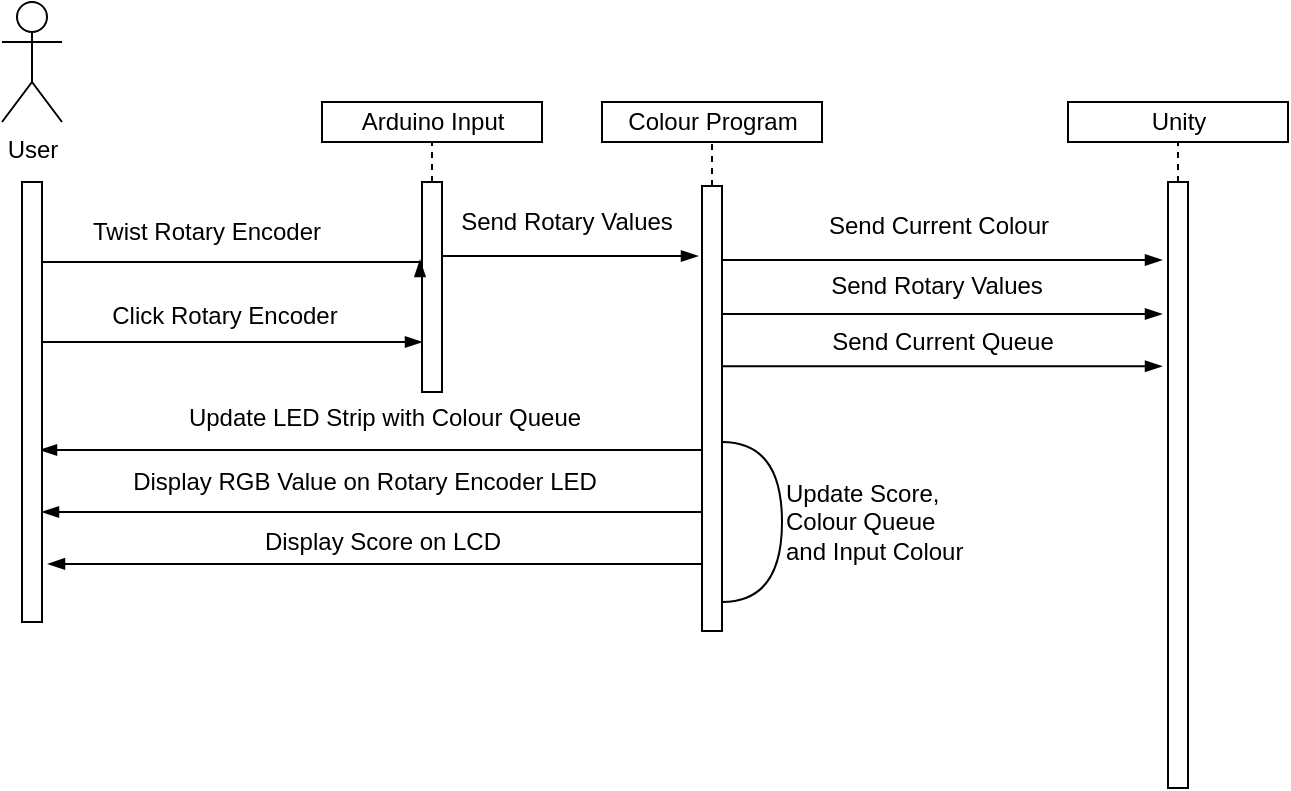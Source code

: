 <mxfile version="12.7.9" type="device"><diagram id="Z5L0HLbbtmU-lnncHl9o" name="Page-1"><mxGraphModel dx="1422" dy="791" grid="1" gridSize="10" guides="1" tooltips="1" connect="1" arrows="1" fold="1" page="1" pageScale="1" pageWidth="850" pageHeight="1100" math="0" shadow="0"><root><mxCell id="0"/><mxCell id="1" parent="0"/><mxCell id="gDPQwNbHxrvcyNHgEBSd-3" value="Colour Program" style="html=1;" vertex="1" parent="1"><mxGeometry x="370" y="60" width="110" height="20" as="geometry"/></mxCell><mxCell id="gDPQwNbHxrvcyNHgEBSd-5" value="Arduino Input" style="html=1;" vertex="1" parent="1"><mxGeometry x="230" y="60" width="110" height="20" as="geometry"/></mxCell><mxCell id="gDPQwNbHxrvcyNHgEBSd-6" value="Unity" style="html=1;" vertex="1" parent="1"><mxGeometry x="603" y="60" width="110" height="20" as="geometry"/></mxCell><mxCell id="gDPQwNbHxrvcyNHgEBSd-12" value="User" style="shape=umlActor;verticalLabelPosition=bottom;labelBackgroundColor=#ffffff;verticalAlign=top;html=1;" vertex="1" parent="1"><mxGeometry x="70" y="10" width="30" height="60" as="geometry"/></mxCell><mxCell id="gDPQwNbHxrvcyNHgEBSd-21" style="edgeStyle=orthogonalEdgeStyle;rounded=0;orthogonalLoop=1;jettySize=auto;html=1;exitX=1;exitY=0.5;exitDx=0;exitDy=0;entryX=0.5;entryY=1;entryDx=0;entryDy=0;dashed=1;endArrow=none;endFill=0;" edge="1" parent="1" source="gDPQwNbHxrvcyNHgEBSd-14" target="gDPQwNbHxrvcyNHgEBSd-5"><mxGeometry relative="1" as="geometry"/></mxCell><mxCell id="gDPQwNbHxrvcyNHgEBSd-38" style="edgeStyle=orthogonalEdgeStyle;rounded=0;orthogonalLoop=1;jettySize=auto;html=1;exitX=0.75;exitY=1;exitDx=0;exitDy=0;entryX=0.847;entryY=-0.2;entryDx=0;entryDy=0;endArrow=blockThin;endFill=1;entryPerimeter=0;" edge="1" parent="1" source="gDPQwNbHxrvcyNHgEBSd-14" target="gDPQwNbHxrvcyNHgEBSd-16"><mxGeometry relative="1" as="geometry"><Array as="points"><mxPoint x="290" y="137"/></Array></mxGeometry></mxCell><mxCell id="gDPQwNbHxrvcyNHgEBSd-40" value="Send Rotary Values" style="text;html=1;align=center;verticalAlign=middle;resizable=0;points=[];labelBackgroundColor=#ffffff;" vertex="1" connectable="0" parent="gDPQwNbHxrvcyNHgEBSd-38"><mxGeometry x="0.536" y="-3" relative="1" as="geometry"><mxPoint x="-35.15" y="-20.09" as="offset"/></mxGeometry></mxCell><mxCell id="gDPQwNbHxrvcyNHgEBSd-14" value="" style="html=1;rotation=-90;" vertex="1" parent="1"><mxGeometry x="232.5" y="147.5" width="105" height="10" as="geometry"/></mxCell><mxCell id="gDPQwNbHxrvcyNHgEBSd-22" style="edgeStyle=orthogonalEdgeStyle;rounded=0;orthogonalLoop=1;jettySize=auto;html=1;exitX=1;exitY=0.5;exitDx=0;exitDy=0;entryX=0.5;entryY=1;entryDx=0;entryDy=0;dashed=1;endArrow=none;endFill=0;" edge="1" parent="1" source="gDPQwNbHxrvcyNHgEBSd-16" target="gDPQwNbHxrvcyNHgEBSd-3"><mxGeometry relative="1" as="geometry"/></mxCell><mxCell id="gDPQwNbHxrvcyNHgEBSd-35" style="edgeStyle=orthogonalEdgeStyle;rounded=0;orthogonalLoop=1;jettySize=auto;html=1;exitX=0.25;exitY=0;exitDx=0;exitDy=0;entryX=0.391;entryY=0.9;entryDx=0;entryDy=0;entryPerimeter=0;endArrow=blockThin;endFill=1;" edge="1" parent="1" source="gDPQwNbHxrvcyNHgEBSd-16" target="gDPQwNbHxrvcyNHgEBSd-18"><mxGeometry relative="1" as="geometry"><Array as="points"><mxPoint x="420" y="234"/></Array></mxGeometry></mxCell><mxCell id="gDPQwNbHxrvcyNHgEBSd-36" value="Update LED Strip with Colour Queue" style="text;html=1;align=center;verticalAlign=middle;resizable=0;points=[];labelBackgroundColor=#ffffff;" vertex="1" connectable="0" parent="gDPQwNbHxrvcyNHgEBSd-35"><mxGeometry x="0.096" relative="1" as="geometry"><mxPoint x="6.12" y="-15.74" as="offset"/></mxGeometry></mxCell><mxCell id="gDPQwNbHxrvcyNHgEBSd-43" style="edgeStyle=orthogonalEdgeStyle;rounded=0;orthogonalLoop=1;jettySize=auto;html=1;exitX=0.25;exitY=0;exitDx=0;exitDy=0;entryX=0.25;entryY=1;entryDx=0;entryDy=0;endArrow=blockThin;endFill=1;" edge="1" parent="1" source="gDPQwNbHxrvcyNHgEBSd-16" target="gDPQwNbHxrvcyNHgEBSd-18"><mxGeometry relative="1" as="geometry"><Array as="points"><mxPoint x="420" y="265"/></Array></mxGeometry></mxCell><mxCell id="gDPQwNbHxrvcyNHgEBSd-45" value="Display RGB Value on Rotary Encoder LED" style="text;html=1;align=center;verticalAlign=middle;resizable=0;points=[];labelBackgroundColor=#ffffff;" vertex="1" connectable="0" parent="gDPQwNbHxrvcyNHgEBSd-43"><mxGeometry x="0.256" y="-3" relative="1" as="geometry"><mxPoint x="36" y="-12" as="offset"/></mxGeometry></mxCell><mxCell id="gDPQwNbHxrvcyNHgEBSd-46" style="edgeStyle=orthogonalEdgeStyle;rounded=0;orthogonalLoop=1;jettySize=auto;html=1;exitX=0.25;exitY=0;exitDx=0;exitDy=0;entryX=0.132;entryY=1.3;entryDx=0;entryDy=0;entryPerimeter=0;endArrow=blockThin;endFill=1;" edge="1" parent="1" source="gDPQwNbHxrvcyNHgEBSd-16" target="gDPQwNbHxrvcyNHgEBSd-18"><mxGeometry relative="1" as="geometry"><Array as="points"><mxPoint x="420" y="291"/></Array></mxGeometry></mxCell><mxCell id="gDPQwNbHxrvcyNHgEBSd-47" value="Display Score on LCD" style="text;html=1;align=center;verticalAlign=middle;resizable=0;points=[];labelBackgroundColor=#ffffff;" vertex="1" connectable="0" parent="gDPQwNbHxrvcyNHgEBSd-46"><mxGeometry x="0.015" y="-1" relative="1" as="geometry"><mxPoint x="-5.13" y="-9.98" as="offset"/></mxGeometry></mxCell><mxCell id="gDPQwNbHxrvcyNHgEBSd-48" style="edgeStyle=orthogonalEdgeStyle;rounded=0;orthogonalLoop=1;jettySize=auto;html=1;exitX=0.75;exitY=1;exitDx=0;exitDy=0;entryX=0.868;entryY=-0.3;entryDx=0;entryDy=0;endArrow=blockThin;endFill=1;entryPerimeter=0;" edge="1" parent="1" source="gDPQwNbHxrvcyNHgEBSd-16" target="gDPQwNbHxrvcyNHgEBSd-17"><mxGeometry relative="1" as="geometry"><Array as="points"><mxPoint x="430" y="139"/></Array></mxGeometry></mxCell><mxCell id="gDPQwNbHxrvcyNHgEBSd-49" value="Send Rotary Values" style="text;html=1;align=center;verticalAlign=middle;resizable=0;points=[];labelBackgroundColor=#ffffff;" vertex="1" connectable="0" parent="gDPQwNbHxrvcyNHgEBSd-48"><mxGeometry x="0.236" y="1" relative="1" as="geometry"><mxPoint x="-22.13" y="13.92" as="offset"/></mxGeometry></mxCell><mxCell id="gDPQwNbHxrvcyNHgEBSd-53" style="edgeStyle=orthogonalEdgeStyle;rounded=0;orthogonalLoop=1;jettySize=auto;html=1;exitX=0.75;exitY=1;exitDx=0;exitDy=0;entryX=0.779;entryY=-0.3;entryDx=0;entryDy=0;entryPerimeter=0;endArrow=blockThin;endFill=1;" edge="1" parent="1" source="gDPQwNbHxrvcyNHgEBSd-16" target="gDPQwNbHxrvcyNHgEBSd-17"><mxGeometry relative="1" as="geometry"><Array as="points"><mxPoint x="430" y="166"/></Array></mxGeometry></mxCell><mxCell id="gDPQwNbHxrvcyNHgEBSd-54" value="Send Current Colour " style="text;html=1;align=center;verticalAlign=middle;resizable=0;points=[];labelBackgroundColor=#ffffff;" vertex="1" connectable="0" parent="gDPQwNbHxrvcyNHgEBSd-53"><mxGeometry x="0.508" relative="1" as="geometry"><mxPoint x="-57.37" y="-44.12" as="offset"/></mxGeometry></mxCell><mxCell id="gDPQwNbHxrvcyNHgEBSd-55" style="edgeStyle=orthogonalEdgeStyle;rounded=0;orthogonalLoop=1;jettySize=auto;html=1;exitX=0.5;exitY=1;exitDx=0;exitDy=0;entryX=0.696;entryY=-0.3;entryDx=0;entryDy=0;entryPerimeter=0;endArrow=blockThin;endFill=1;" edge="1" parent="1" source="gDPQwNbHxrvcyNHgEBSd-16" target="gDPQwNbHxrvcyNHgEBSd-17"><mxGeometry relative="1" as="geometry"><Array as="points"><mxPoint x="430" y="192"/></Array></mxGeometry></mxCell><mxCell id="gDPQwNbHxrvcyNHgEBSd-56" value="Send Current Queue" style="text;html=1;align=center;verticalAlign=middle;resizable=0;points=[];labelBackgroundColor=#ffffff;" vertex="1" connectable="0" parent="gDPQwNbHxrvcyNHgEBSd-55"><mxGeometry x="0.318" y="-2" relative="1" as="geometry"><mxPoint x="-27.85" y="-14.11" as="offset"/></mxGeometry></mxCell><mxCell id="gDPQwNbHxrvcyNHgEBSd-16" value="" style="html=1;rotation=-90;" vertex="1" parent="1"><mxGeometry x="313.75" y="208.25" width="222.5" height="10" as="geometry"/></mxCell><mxCell id="gDPQwNbHxrvcyNHgEBSd-23" style="edgeStyle=orthogonalEdgeStyle;rounded=0;orthogonalLoop=1;jettySize=auto;html=1;exitX=1;exitY=0.5;exitDx=0;exitDy=0;entryX=0.5;entryY=1;entryDx=0;entryDy=0;dashed=1;endArrow=none;endFill=0;" edge="1" parent="1" source="gDPQwNbHxrvcyNHgEBSd-17" target="gDPQwNbHxrvcyNHgEBSd-6"><mxGeometry relative="1" as="geometry"/></mxCell><mxCell id="gDPQwNbHxrvcyNHgEBSd-17" value="" style="html=1;rotation=-90;" vertex="1" parent="1"><mxGeometry x="506.5" y="246.5" width="303" height="10" as="geometry"/></mxCell><mxCell id="gDPQwNbHxrvcyNHgEBSd-24" style="edgeStyle=orthogonalEdgeStyle;rounded=0;orthogonalLoop=1;jettySize=auto;html=1;exitX=0.75;exitY=1;exitDx=0;exitDy=0;entryX=0.629;entryY=-0.1;entryDx=0;entryDy=0;endArrow=blockThin;endFill=1;entryPerimeter=0;" edge="1" parent="1" source="gDPQwNbHxrvcyNHgEBSd-18" target="gDPQwNbHxrvcyNHgEBSd-14"><mxGeometry relative="1" as="geometry"><Array as="points"><mxPoint x="90" y="140"/></Array></mxGeometry></mxCell><mxCell id="gDPQwNbHxrvcyNHgEBSd-25" value="Twist Rotary Encoder" style="text;html=1;align=center;verticalAlign=middle;resizable=0;points=[];labelBackgroundColor=#ffffff;" vertex="1" connectable="0" parent="gDPQwNbHxrvcyNHgEBSd-24"><mxGeometry x="-0.25" y="-5" relative="1" as="geometry"><mxPoint x="20" y="-20" as="offset"/></mxGeometry></mxCell><mxCell id="gDPQwNbHxrvcyNHgEBSd-27" style="edgeStyle=orthogonalEdgeStyle;rounded=0;orthogonalLoop=1;jettySize=auto;html=1;exitX=0.75;exitY=1;exitDx=0;exitDy=0;endArrow=blockThin;endFill=1;" edge="1" parent="1" source="gDPQwNbHxrvcyNHgEBSd-18"><mxGeometry relative="1" as="geometry"><mxPoint x="280" y="180" as="targetPoint"/><Array as="points"><mxPoint x="90" y="180"/></Array></mxGeometry></mxCell><mxCell id="gDPQwNbHxrvcyNHgEBSd-28" value="Click Rotary Encoder" style="text;html=1;align=center;verticalAlign=middle;resizable=0;points=[];labelBackgroundColor=#ffffff;" vertex="1" connectable="0" parent="gDPQwNbHxrvcyNHgEBSd-27"><mxGeometry x="0.193" y="-2" relative="1" as="geometry"><mxPoint x="-12.01" y="-14.96" as="offset"/></mxGeometry></mxCell><mxCell id="gDPQwNbHxrvcyNHgEBSd-18" value="" style="html=1;rotation=-90;" vertex="1" parent="1"><mxGeometry x="-25" y="205" width="220" height="10" as="geometry"/></mxCell><mxCell id="gDPQwNbHxrvcyNHgEBSd-57" value="&lt;div&gt;Update Score,&amp;nbsp; &lt;br&gt;&lt;/div&gt;&lt;div&gt;Colour Queue &lt;br&gt;&lt;/div&gt;&lt;div&gt;and Input Colour&lt;br&gt;&lt;/div&gt;" style="shape=requiredInterface;html=1;verticalLabelPosition=middle;labelPosition=right;align=left;verticalAlign=middle;" vertex="1" parent="1"><mxGeometry x="430" y="230" width="30" height="80" as="geometry"/></mxCell></root></mxGraphModel></diagram></mxfile>